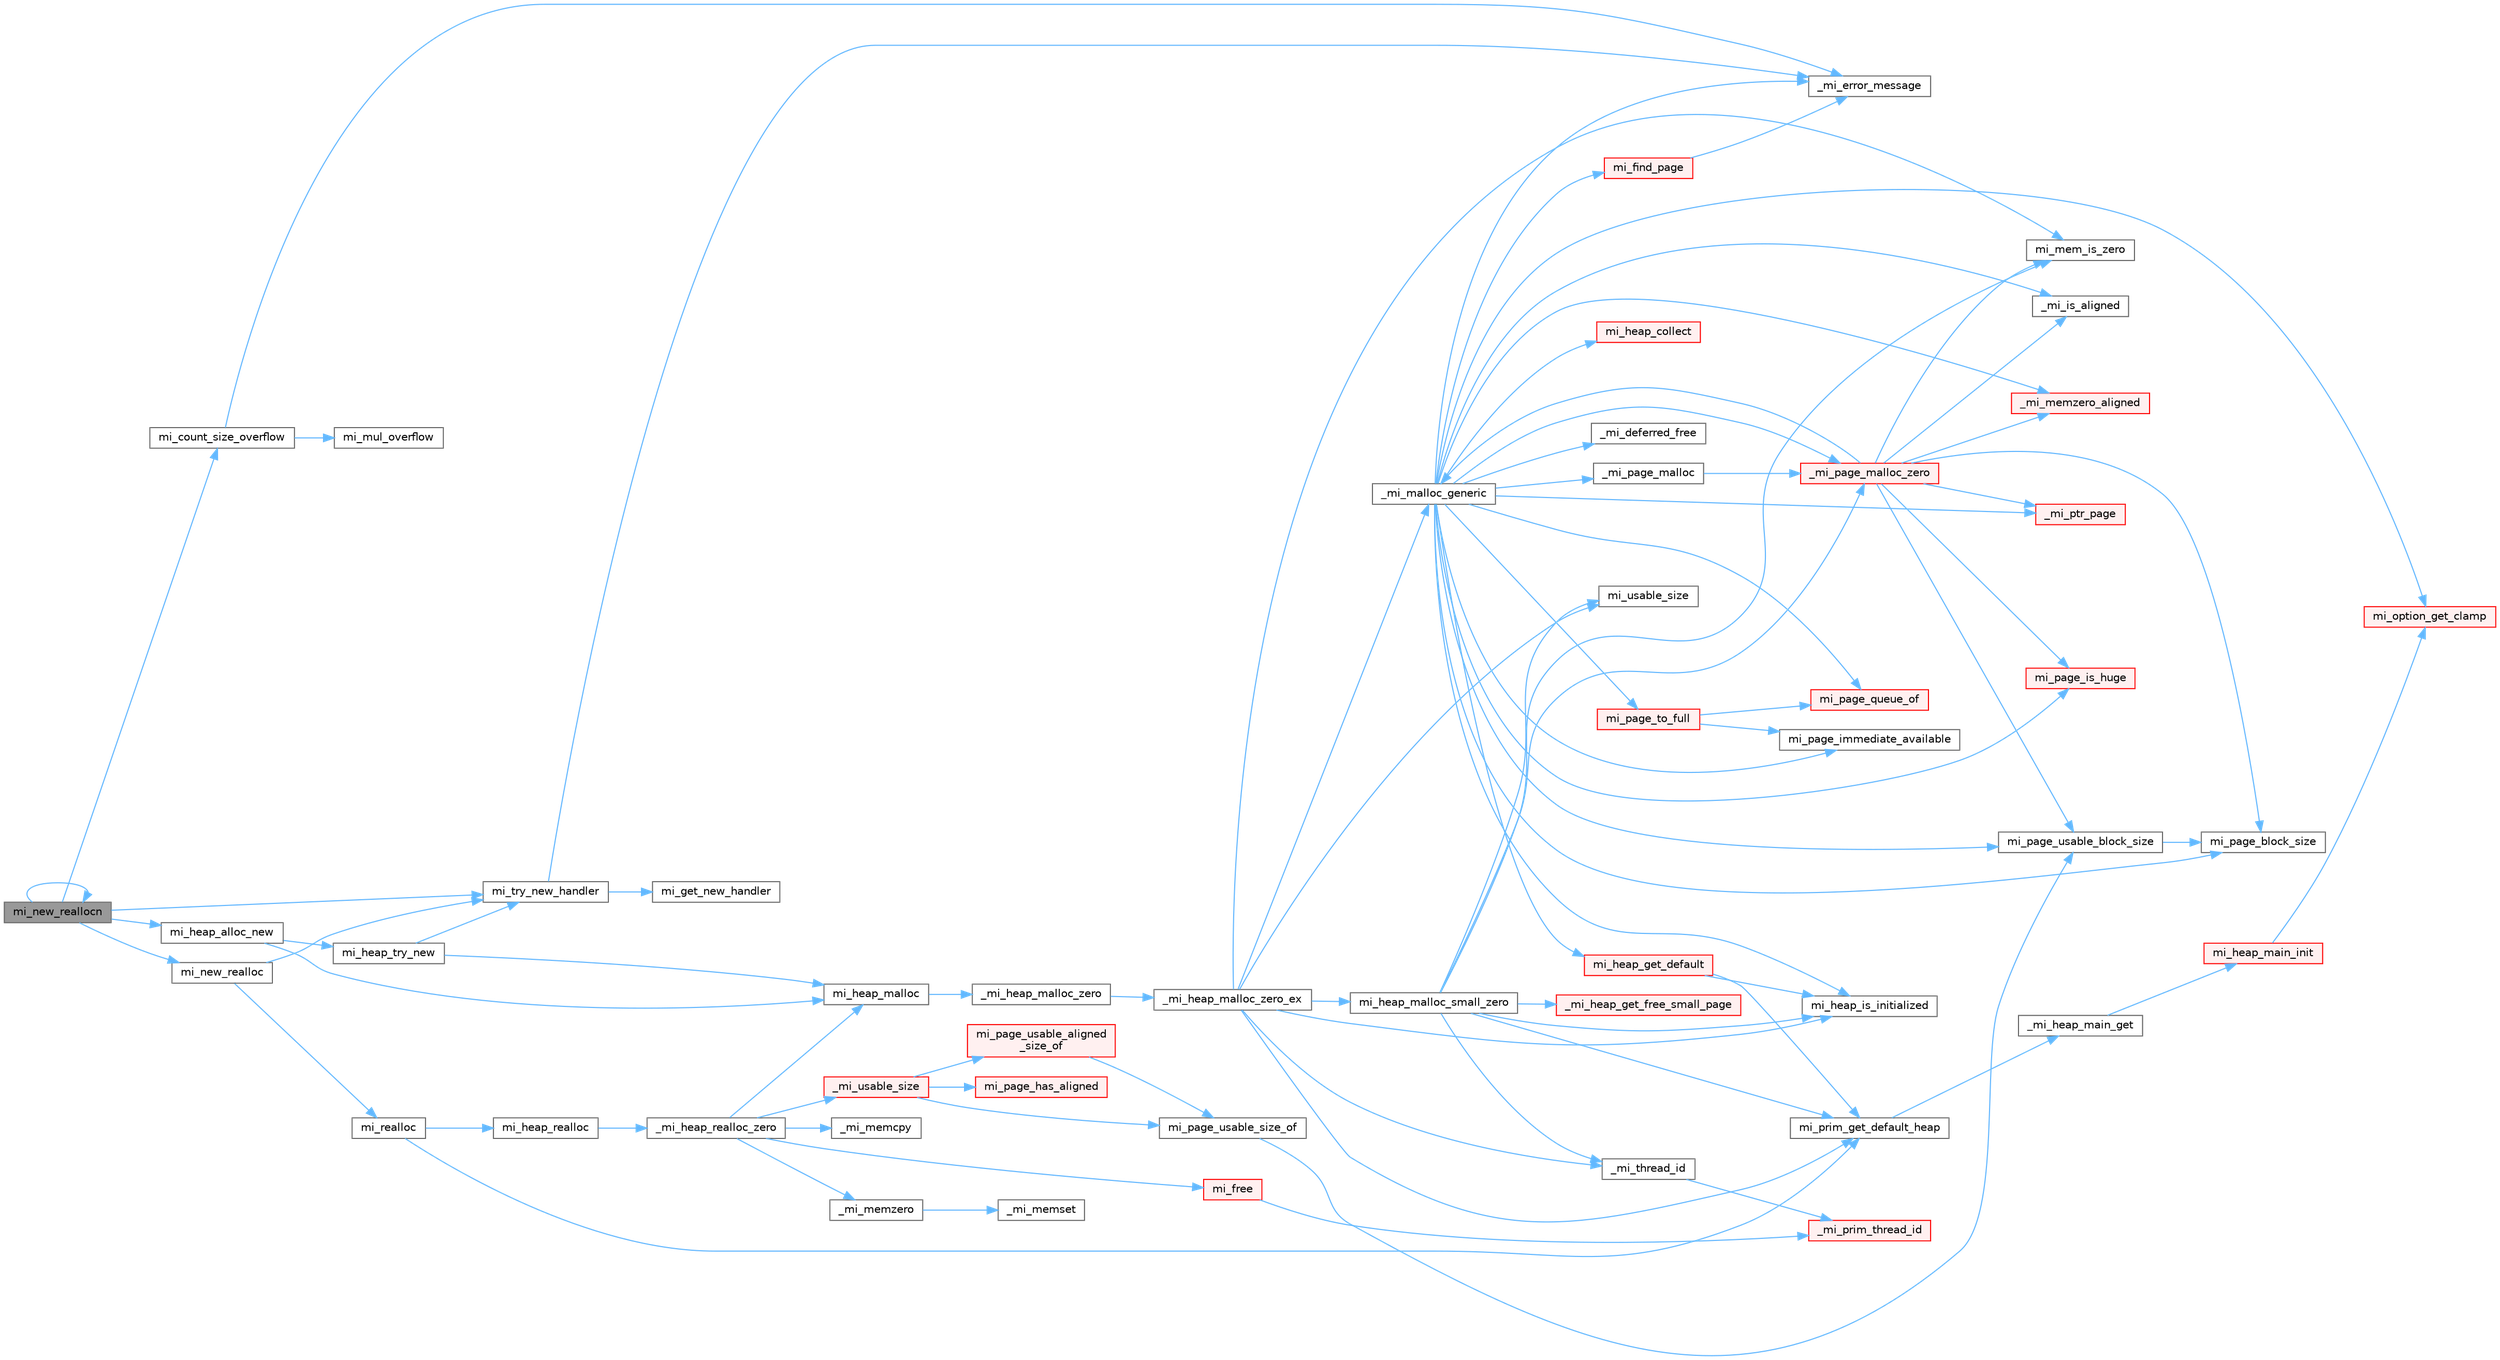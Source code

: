 digraph "mi_new_reallocn"
{
 // LATEX_PDF_SIZE
  bgcolor="transparent";
  edge [fontname=Helvetica,fontsize=10,labelfontname=Helvetica,labelfontsize=10];
  node [fontname=Helvetica,fontsize=10,shape=box,height=0.2,width=0.4];
  rankdir="LR";
  Node1 [id="Node000001",label="mi_new_reallocn",height=0.2,width=0.4,color="gray40", fillcolor="grey60", style="filled", fontcolor="black",tooltip="like mi_reallocn(), but when out of memory, use std::get_new_handler and raise std::bad_alloc excepti..."];
  Node1 -> Node2 [id="edge1_Node000001_Node000002",color="steelblue1",style="solid",tooltip=" "];
  Node2 [id="Node000002",label="mi_count_size_overflow",height=0.2,width=0.4,color="grey40", fillcolor="white", style="filled",URL="$_e_a_s_t_l_2packages_2mimalloc_2include_2mimalloc_2internal_8h.html#ad0741c6523fbf2e3870fd3477bf6fe91",tooltip=" "];
  Node2 -> Node3 [id="edge2_Node000002_Node000003",color="steelblue1",style="solid",tooltip=" "];
  Node3 [id="Node000003",label="_mi_error_message",height=0.2,width=0.4,color="grey40", fillcolor="white", style="filled",URL="$options_8c.html#a2bebc073bcaac71658e57bb260c2e426",tooltip=" "];
  Node2 -> Node4 [id="edge3_Node000002_Node000004",color="steelblue1",style="solid",tooltip=" "];
  Node4 [id="Node000004",label="mi_mul_overflow",height=0.2,width=0.4,color="grey40", fillcolor="white", style="filled",URL="$_e_a_s_t_l_2packages_2mimalloc_2include_2mimalloc_2internal_8h.html#abf06027911fbdc300901fb961a45e4d0",tooltip=" "];
  Node1 -> Node5 [id="edge4_Node000001_Node000005",color="steelblue1",style="solid",tooltip=" "];
  Node5 [id="Node000005",label="mi_heap_alloc_new",height=0.2,width=0.4,color="grey40", fillcolor="white", style="filled",URL="$alloc_8c.html#a3fa4c0d6c2b6ef3b12f43a60fb0104ed",tooltip=" "];
  Node5 -> Node6 [id="edge5_Node000005_Node000006",color="steelblue1",style="solid",tooltip=" "];
  Node6 [id="Node000006",label="mi_heap_malloc",height=0.2,width=0.4,color="grey40", fillcolor="white", style="filled",URL="$group__heap.html#gab374e206c7034e0d899fb934e4f4a863",tooltip=" "];
  Node6 -> Node7 [id="edge6_Node000006_Node000007",color="steelblue1",style="solid",tooltip=" "];
  Node7 [id="Node000007",label="_mi_heap_malloc_zero",height=0.2,width=0.4,color="grey40", fillcolor="white", style="filled",URL="$alloc_8c.html#a4f6dd9bc8d4e47e98566ee77883d703e",tooltip=" "];
  Node7 -> Node8 [id="edge7_Node000007_Node000008",color="steelblue1",style="solid",tooltip=" "];
  Node8 [id="Node000008",label="_mi_heap_malloc_zero_ex",height=0.2,width=0.4,color="grey40", fillcolor="white", style="filled",URL="$alloc_8c.html#a834d11c48c89145e6844b786afa5b7f1",tooltip=" "];
  Node8 -> Node9 [id="edge8_Node000008_Node000009",color="steelblue1",style="solid",tooltip=" "];
  Node9 [id="Node000009",label="_mi_malloc_generic",height=0.2,width=0.4,color="grey40", fillcolor="white", style="filled",URL="$page_8c.html#adcb79462f17b2e37218412f941269aa7",tooltip=" "];
  Node9 -> Node10 [id="edge9_Node000009_Node000010",color="steelblue1",style="solid",tooltip=" "];
  Node10 [id="Node000010",label="_mi_deferred_free",height=0.2,width=0.4,color="grey40", fillcolor="white", style="filled",URL="$_e_a_s_t_l_2packages_2mimalloc_2include_2mimalloc_2internal_8h.html#aede81c520000cbb08ad669e096c94d51",tooltip=" "];
  Node9 -> Node3 [id="edge10_Node000009_Node000003",color="steelblue1",style="solid",tooltip=" "];
  Node9 -> Node11 [id="edge11_Node000009_Node000011",color="steelblue1",style="solid",tooltip=" "];
  Node11 [id="Node000011",label="_mi_is_aligned",height=0.2,width=0.4,color="grey40", fillcolor="white", style="filled",URL="$_e_a_s_t_l_2packages_2mimalloc_2include_2mimalloc_2internal_8h.html#ad446ae4d82cbdbd78dfbe46fa2330555",tooltip=" "];
  Node9 -> Node12 [id="edge12_Node000009_Node000012",color="steelblue1",style="solid",tooltip=" "];
  Node12 [id="Node000012",label="_mi_memzero_aligned",height=0.2,width=0.4,color="red", fillcolor="#FFF0F0", style="filled",URL="$_e_a_s_t_l_2packages_2mimalloc_2include_2mimalloc_2internal_8h.html#aa1d3beee9d492fc175ac2584e50fd8ea",tooltip=" "];
  Node9 -> Node15 [id="edge13_Node000009_Node000015",color="steelblue1",style="solid",tooltip=" "];
  Node15 [id="Node000015",label="_mi_page_malloc",height=0.2,width=0.4,color="grey40", fillcolor="white", style="filled",URL="$alloc_8c.html#a97c32575c2b27f4dc75af2429c45819d",tooltip=" "];
  Node15 -> Node16 [id="edge14_Node000015_Node000016",color="steelblue1",style="solid",tooltip=" "];
  Node16 [id="Node000016",label="_mi_page_malloc_zero",height=0.2,width=0.4,color="red", fillcolor="#FFF0F0", style="filled",URL="$alloc_8c.html#afd278f60e743bee5d9df559422f3455b",tooltip=" "];
  Node16 -> Node11 [id="edge15_Node000016_Node000011",color="steelblue1",style="solid",tooltip=" "];
  Node16 -> Node9 [id="edge16_Node000016_Node000009",color="steelblue1",style="solid",tooltip=" "];
  Node16 -> Node12 [id="edge17_Node000016_Node000012",color="steelblue1",style="solid",tooltip=" "];
  Node16 -> Node23 [id="edge18_Node000016_Node000023",color="steelblue1",style="solid",tooltip=" "];
  Node23 [id="Node000023",label="_mi_ptr_page",height=0.2,width=0.4,color="red", fillcolor="#FFF0F0", style="filled",URL="$_e_a_s_t_l_2packages_2mimalloc_2include_2mimalloc_2internal_8h.html#acd84a462a2045538d19ecc56e6cc29f6",tooltip=" "];
  Node16 -> Node40 [id="edge19_Node000016_Node000040",color="steelblue1",style="solid",tooltip=" "];
  Node40 [id="Node000040",label="mi_mem_is_zero",height=0.2,width=0.4,color="grey40", fillcolor="white", style="filled",URL="$_e_a_s_t_l_2packages_2mimalloc_2include_2mimalloc_2internal_8h.html#a8391ae55dd6885bd38593f740fd349a4",tooltip=" "];
  Node16 -> Node38 [id="edge20_Node000016_Node000038",color="steelblue1",style="solid",tooltip=" "];
  Node38 [id="Node000038",label="mi_page_block_size",height=0.2,width=0.4,color="grey40", fillcolor="white", style="filled",URL="$_e_a_s_t_l_2packages_2mimalloc_2include_2mimalloc_2internal_8h.html#a6134893990c1f09da2b40092ceecc780",tooltip=" "];
  Node16 -> Node41 [id="edge21_Node000016_Node000041",color="steelblue1",style="solid",tooltip=" "];
  Node41 [id="Node000041",label="mi_page_is_huge",height=0.2,width=0.4,color="red", fillcolor="#FFF0F0", style="filled",URL="$_e_a_s_t_l_2packages_2mimalloc_2include_2mimalloc_2internal_8h.html#aebe1b18846bd3fc16de5b52cd2250bec",tooltip=" "];
  Node16 -> Node44 [id="edge22_Node000016_Node000044",color="steelblue1",style="solid",tooltip=" "];
  Node44 [id="Node000044",label="mi_page_usable_block_size",height=0.2,width=0.4,color="grey40", fillcolor="white", style="filled",URL="$_e_a_s_t_l_2packages_2mimalloc_2include_2mimalloc_2internal_8h.html#a432abca03d059a7d40d8d39617afc8f7",tooltip=" "];
  Node44 -> Node38 [id="edge23_Node000044_Node000038",color="steelblue1",style="solid",tooltip=" "];
  Node9 -> Node16 [id="edge24_Node000009_Node000016",color="steelblue1",style="solid",tooltip=" "];
  Node9 -> Node23 [id="edge25_Node000009_Node000023",color="steelblue1",style="solid",tooltip=" "];
  Node9 -> Node48 [id="edge26_Node000009_Node000048",color="steelblue1",style="solid",tooltip=" "];
  Node48 [id="Node000048",label="mi_find_page",height=0.2,width=0.4,color="red", fillcolor="#FFF0F0", style="filled",URL="$page_8c.html#aeaa06e36da1cb82dbf0f99e7742ecff8",tooltip=" "];
  Node48 -> Node3 [id="edge27_Node000048_Node000003",color="steelblue1",style="solid",tooltip=" "];
  Node9 -> Node394 [id="edge28_Node000009_Node000394",color="steelblue1",style="solid",tooltip=" "];
  Node394 [id="Node000394",label="mi_heap_collect",height=0.2,width=0.4,color="red", fillcolor="#FFF0F0", style="filled",URL="$group__heap.html#ga7922f7495cde30b1984d0e6072419298",tooltip="Release outstanding resources in a specific heap."];
  Node9 -> Node406 [id="edge29_Node000009_Node000406",color="steelblue1",style="solid",tooltip=" "];
  Node406 [id="Node000406",label="mi_heap_get_default",height=0.2,width=0.4,color="red", fillcolor="#FFF0F0", style="filled",URL="$group__heap.html#ga14c667a6e2c5d28762d8cb7d4e057909",tooltip=" "];
  Node406 -> Node396 [id="edge30_Node000406_Node000396",color="steelblue1",style="solid",tooltip=" "];
  Node396 [id="Node000396",label="mi_heap_is_initialized",height=0.2,width=0.4,color="grey40", fillcolor="white", style="filled",URL="$_e_a_s_t_l_2packages_2mimalloc_2include_2mimalloc_2internal_8h.html#a320c7d8a15c57974d3b105558a2a55e6",tooltip=" "];
  Node406 -> Node309 [id="edge31_Node000406_Node000309",color="steelblue1",style="solid",tooltip=" "];
  Node309 [id="Node000309",label="mi_prim_get_default_heap",height=0.2,width=0.4,color="grey40", fillcolor="white", style="filled",URL="$prim_8h.html#a986e62564728229db3ccecbd6e97fd98",tooltip=" "];
  Node309 -> Node310 [id="edge32_Node000309_Node000310",color="steelblue1",style="solid",tooltip=" "];
  Node310 [id="Node000310",label="_mi_heap_main_get",height=0.2,width=0.4,color="grey40", fillcolor="white", style="filled",URL="$_e_a_s_t_l_2packages_2mimalloc_2src_2init_8c.html#a1feeb4148fb048caf23361152895a55c",tooltip=" "];
  Node310 -> Node311 [id="edge33_Node000310_Node000311",color="steelblue1",style="solid",tooltip=" "];
  Node311 [id="Node000311",label="mi_heap_main_init",height=0.2,width=0.4,color="red", fillcolor="#FFF0F0", style="filled",URL="$_e_a_s_t_l_2packages_2mimalloc_2src_2init_8c.html#a5d8b12ae7942ecf3eb4e8ffd313a263a",tooltip=" "];
  Node311 -> Node247 [id="edge34_Node000311_Node000247",color="steelblue1",style="solid",tooltip=" "];
  Node247 [id="Node000247",label="mi_option_get_clamp",height=0.2,width=0.4,color="red", fillcolor="#FFF0F0", style="filled",URL="$group__options.html#ga96ad9c406338bd314cfe878cfc9bf723",tooltip=" "];
  Node9 -> Node396 [id="edge35_Node000009_Node000396",color="steelblue1",style="solid",tooltip=" "];
  Node9 -> Node247 [id="edge36_Node000009_Node000247",color="steelblue1",style="solid",tooltip=" "];
  Node9 -> Node38 [id="edge37_Node000009_Node000038",color="steelblue1",style="solid",tooltip=" "];
  Node9 -> Node109 [id="edge38_Node000009_Node000109",color="steelblue1",style="solid",tooltip=" "];
  Node109 [id="Node000109",label="mi_page_immediate_available",height=0.2,width=0.4,color="grey40", fillcolor="white", style="filled",URL="$_e_a_s_t_l_2packages_2mimalloc_2include_2mimalloc_2internal_8h.html#a87596f606325115ec4f43046dfd3d64a",tooltip=" "];
  Node9 -> Node41 [id="edge39_Node000009_Node000041",color="steelblue1",style="solid",tooltip=" "];
  Node9 -> Node268 [id="edge40_Node000009_Node000268",color="steelblue1",style="solid",tooltip=" "];
  Node268 [id="Node000268",label="mi_page_queue_of",height=0.2,width=0.4,color="red", fillcolor="#FFF0F0", style="filled",URL="$page-queue_8c.html#a59942bb22e34833289b85a5c70d81f97",tooltip=" "];
  Node9 -> Node386 [id="edge41_Node000009_Node000386",color="steelblue1",style="solid",tooltip=" "];
  Node386 [id="Node000386",label="mi_page_to_full",height=0.2,width=0.4,color="red", fillcolor="#FFF0F0", style="filled",URL="$page_8c.html#afb25978212749e522404ee1f2dd1a6d4",tooltip=" "];
  Node386 -> Node109 [id="edge42_Node000386_Node000109",color="steelblue1",style="solid",tooltip=" "];
  Node386 -> Node268 [id="edge43_Node000386_Node000268",color="steelblue1",style="solid",tooltip=" "];
  Node9 -> Node44 [id="edge44_Node000009_Node000044",color="steelblue1",style="solid",tooltip=" "];
  Node8 -> Node81 [id="edge45_Node000008_Node000081",color="steelblue1",style="solid",tooltip=" "];
  Node81 [id="Node000081",label="_mi_thread_id",height=0.2,width=0.4,color="grey40", fillcolor="white", style="filled",URL="$_e_a_s_t_l_2packages_2mimalloc_2src_2init_8c.html#a43068a36d7dea6ccf1e3558a27e22993",tooltip=" "];
  Node81 -> Node82 [id="edge46_Node000081_Node000082",color="steelblue1",style="solid",tooltip=" "];
  Node82 [id="Node000082",label="_mi_prim_thread_id",height=0.2,width=0.4,color="red", fillcolor="#FFF0F0", style="filled",URL="$prim_8h.html#a3875c92cbb791d0a7c69bc1fd2df6804",tooltip=" "];
  Node8 -> Node396 [id="edge47_Node000008_Node000396",color="steelblue1",style="solid",tooltip=" "];
  Node8 -> Node453 [id="edge48_Node000008_Node000453",color="steelblue1",style="solid",tooltip=" "];
  Node453 [id="Node000453",label="mi_heap_malloc_small_zero",height=0.2,width=0.4,color="grey40", fillcolor="white", style="filled",URL="$alloc_8c.html#aab0e350e54f352e66a6e8e161ac1cfbb",tooltip=" "];
  Node453 -> Node454 [id="edge49_Node000453_Node000454",color="steelblue1",style="solid",tooltip=" "];
  Node454 [id="Node000454",label="_mi_heap_get_free_small_page",height=0.2,width=0.4,color="red", fillcolor="#FFF0F0", style="filled",URL="$_e_a_s_t_l_2packages_2mimalloc_2include_2mimalloc_2internal_8h.html#a5ab9d8fb17d6213eb9789008e8d69ac1",tooltip=" "];
  Node453 -> Node16 [id="edge50_Node000453_Node000016",color="steelblue1",style="solid",tooltip=" "];
  Node453 -> Node81 [id="edge51_Node000453_Node000081",color="steelblue1",style="solid",tooltip=" "];
  Node453 -> Node396 [id="edge52_Node000453_Node000396",color="steelblue1",style="solid",tooltip=" "];
  Node453 -> Node40 [id="edge53_Node000453_Node000040",color="steelblue1",style="solid",tooltip=" "];
  Node453 -> Node309 [id="edge54_Node000453_Node000309",color="steelblue1",style="solid",tooltip=" "];
  Node453 -> Node455 [id="edge55_Node000453_Node000455",color="steelblue1",style="solid",tooltip=" "];
  Node455 [id="Node000455",label="mi_usable_size",height=0.2,width=0.4,color="grey40", fillcolor="white", style="filled",URL="$group__extended.html#ga089c859d9eddc5f9b4bd946cd53cebee",tooltip=" "];
  Node8 -> Node40 [id="edge56_Node000008_Node000040",color="steelblue1",style="solid",tooltip=" "];
  Node8 -> Node309 [id="edge57_Node000008_Node000309",color="steelblue1",style="solid",tooltip=" "];
  Node8 -> Node455 [id="edge58_Node000008_Node000455",color="steelblue1",style="solid",tooltip=" "];
  Node5 -> Node456 [id="edge59_Node000005_Node000456",color="steelblue1",style="solid",tooltip=" "];
  Node456 [id="Node000456",label="mi_heap_try_new",height=0.2,width=0.4,color="grey40", fillcolor="white", style="filled",URL="$alloc_8c.html#ad8e47ad0cb046820e4b013399c7c9a06",tooltip=" "];
  Node456 -> Node6 [id="edge60_Node000456_Node000006",color="steelblue1",style="solid",tooltip=" "];
  Node456 -> Node457 [id="edge61_Node000456_Node000457",color="steelblue1",style="solid",tooltip=" "];
  Node457 [id="Node000457",label="mi_try_new_handler",height=0.2,width=0.4,color="grey40", fillcolor="white", style="filled",URL="$alloc_8c.html#a4dcf1a710742e2db4c3621d09aa7f62e",tooltip=" "];
  Node457 -> Node3 [id="edge62_Node000457_Node000003",color="steelblue1",style="solid",tooltip=" "];
  Node457 -> Node458 [id="edge63_Node000457_Node000458",color="steelblue1",style="solid",tooltip=" "];
  Node458 [id="Node000458",label="mi_get_new_handler",height=0.2,width=0.4,color="grey40", fillcolor="white", style="filled",URL="$alloc_8c.html#a4bfad1f678598b313d2f95b812c2a978",tooltip=" "];
  Node1 -> Node459 [id="edge64_Node000001_Node000459",color="steelblue1",style="solid",tooltip=" "];
  Node459 [id="Node000459",label="mi_new_realloc",height=0.2,width=0.4,color="grey40", fillcolor="white", style="filled",URL="$group__cpp.html#ga6867d89baf992728e0cc20a1f47db4d0",tooltip="like mi_realloc(), but when out of memory, use std::get_new_handler and raise std::bad_alloc exceptio..."];
  Node459 -> Node460 [id="edge65_Node000459_Node000460",color="steelblue1",style="solid",tooltip=" "];
  Node460 [id="Node000460",label="mi_realloc",height=0.2,width=0.4,color="grey40", fillcolor="white", style="filled",URL="$group__malloc.html#ga0621af6a5e3aa384e6a1b548958bf583",tooltip=" "];
  Node460 -> Node461 [id="edge66_Node000460_Node000461",color="steelblue1",style="solid",tooltip=" "];
  Node461 [id="Node000461",label="mi_heap_realloc",height=0.2,width=0.4,color="grey40", fillcolor="white", style="filled",URL="$group__heap.html#gac5252d6a2e510bd349e4fcb452e6a93a",tooltip=" "];
  Node461 -> Node462 [id="edge67_Node000461_Node000462",color="steelblue1",style="solid",tooltip=" "];
  Node462 [id="Node000462",label="_mi_heap_realloc_zero",height=0.2,width=0.4,color="grey40", fillcolor="white", style="filled",URL="$alloc_8c.html#aa0a502a8b4b3af96fbc3bc6a0cf2e092",tooltip=" "];
  Node462 -> Node415 [id="edge68_Node000462_Node000415",color="steelblue1",style="solid",tooltip=" "];
  Node415 [id="Node000415",label="_mi_memcpy",height=0.2,width=0.4,color="grey40", fillcolor="white", style="filled",URL="$_e_a_s_t_l_2packages_2mimalloc_2include_2mimalloc_2internal_8h.html#aced8405f24c39af46117066bb1633924",tooltip=" "];
  Node462 -> Node318 [id="edge69_Node000462_Node000318",color="steelblue1",style="solid",tooltip=" "];
  Node318 [id="Node000318",label="_mi_memzero",height=0.2,width=0.4,color="grey40", fillcolor="white", style="filled",URL="$_e_a_s_t_l_2packages_2mimalloc_2include_2mimalloc_2internal_8h.html#a621a19b2339e1a1d23f8bc1a96eb3b54",tooltip=" "];
  Node318 -> Node14 [id="edge70_Node000318_Node000014",color="steelblue1",style="solid",tooltip=" "];
  Node14 [id="Node000014",label="_mi_memset",height=0.2,width=0.4,color="grey40", fillcolor="white", style="filled",URL="$_e_a_s_t_l_2packages_2mimalloc_2include_2mimalloc_2internal_8h.html#ae042f084f894809035813d45e3c43561",tooltip=" "];
  Node462 -> Node463 [id="edge71_Node000462_Node000463",color="steelblue1",style="solid",tooltip=" "];
  Node463 [id="Node000463",label="_mi_usable_size",height=0.2,width=0.4,color="red", fillcolor="#FFF0F0", style="filled",URL="$free_8c.html#ad2304b1ed3a49b8c20e550c060d5627d",tooltip=" "];
  Node463 -> Node290 [id="edge72_Node000463_Node000290",color="steelblue1",style="solid",tooltip=" "];
  Node290 [id="Node000290",label="mi_page_has_aligned",height=0.2,width=0.4,color="red", fillcolor="#FFF0F0", style="filled",URL="$_e_a_s_t_l_2packages_2mimalloc_2include_2mimalloc_2internal_8h.html#ae0b5641b1e2fabf59c84685e08520852",tooltip=" "];
  Node463 -> Node464 [id="edge73_Node000463_Node000464",color="steelblue1",style="solid",tooltip=" "];
  Node464 [id="Node000464",label="mi_page_usable_aligned\l_size_of",height=0.2,width=0.4,color="red", fillcolor="#FFF0F0", style="filled",URL="$free_8c.html#a85c1b5ab3965f4a581f194aa06d0cf45",tooltip=" "];
  Node464 -> Node466 [id="edge74_Node000464_Node000466",color="steelblue1",style="solid",tooltip=" "];
  Node466 [id="Node000466",label="mi_page_usable_size_of",height=0.2,width=0.4,color="grey40", fillcolor="white", style="filled",URL="$free_8c.html#a26335e66b160c5319806a2e33f7b70e7",tooltip=" "];
  Node466 -> Node44 [id="edge75_Node000466_Node000044",color="steelblue1",style="solid",tooltip=" "];
  Node463 -> Node466 [id="edge76_Node000463_Node000466",color="steelblue1",style="solid",tooltip=" "];
  Node462 -> Node468 [id="edge77_Node000462_Node000468",color="steelblue1",style="solid",tooltip=" "];
  Node468 [id="Node000468",label="mi_free",height=0.2,width=0.4,color="red", fillcolor="#FFF0F0", style="filled",URL="$group__malloc.html#gaf2c7b89c327d1f60f59e68b9ea644d95",tooltip=" "];
  Node468 -> Node82 [id="edge78_Node000468_Node000082",color="steelblue1",style="solid",tooltip=" "];
  Node462 -> Node6 [id="edge79_Node000462_Node000006",color="steelblue1",style="solid",tooltip=" "];
  Node460 -> Node309 [id="edge80_Node000460_Node000309",color="steelblue1",style="solid",tooltip=" "];
  Node459 -> Node457 [id="edge81_Node000459_Node000457",color="steelblue1",style="solid",tooltip=" "];
  Node1 -> Node1 [id="edge82_Node000001_Node000001",color="steelblue1",style="solid",tooltip=" "];
  Node1 -> Node457 [id="edge83_Node000001_Node000457",color="steelblue1",style="solid",tooltip=" "];
}
